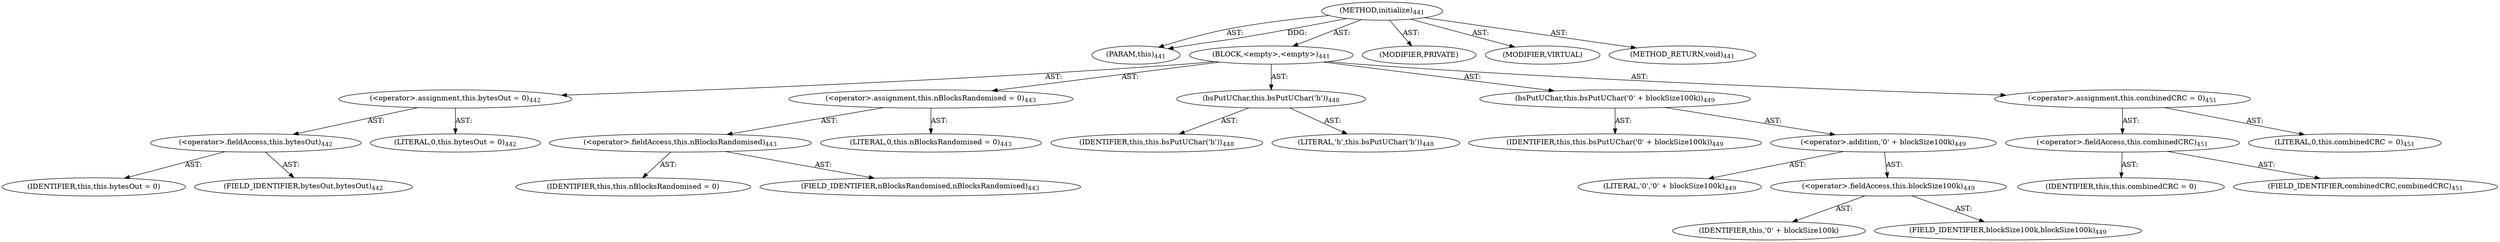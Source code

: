 digraph "initialize" {  
"111669149706" [label = <(METHOD,initialize)<SUB>441</SUB>> ]
"115964116996" [label = <(PARAM,this)<SUB>441</SUB>> ]
"25769803830" [label = <(BLOCK,&lt;empty&gt;,&lt;empty&gt;)<SUB>441</SUB>> ]
"30064771524" [label = <(&lt;operator&gt;.assignment,this.bytesOut = 0)<SUB>442</SUB>> ]
"30064771525" [label = <(&lt;operator&gt;.fieldAccess,this.bytesOut)<SUB>442</SUB>> ]
"68719477144" [label = <(IDENTIFIER,this,this.bytesOut = 0)> ]
"55834574944" [label = <(FIELD_IDENTIFIER,bytesOut,bytesOut)<SUB>442</SUB>> ]
"90194313345" [label = <(LITERAL,0,this.bytesOut = 0)<SUB>442</SUB>> ]
"30064771526" [label = <(&lt;operator&gt;.assignment,this.nBlocksRandomised = 0)<SUB>443</SUB>> ]
"30064771527" [label = <(&lt;operator&gt;.fieldAccess,this.nBlocksRandomised)<SUB>443</SUB>> ]
"68719477145" [label = <(IDENTIFIER,this,this.nBlocksRandomised = 0)> ]
"55834574945" [label = <(FIELD_IDENTIFIER,nBlocksRandomised,nBlocksRandomised)<SUB>443</SUB>> ]
"90194313346" [label = <(LITERAL,0,this.nBlocksRandomised = 0)<SUB>443</SUB>> ]
"30064771528" [label = <(bsPutUChar,this.bsPutUChar('h'))<SUB>448</SUB>> ]
"68719476745" [label = <(IDENTIFIER,this,this.bsPutUChar('h'))<SUB>448</SUB>> ]
"90194313347" [label = <(LITERAL,'h',this.bsPutUChar('h'))<SUB>448</SUB>> ]
"30064771529" [label = <(bsPutUChar,this.bsPutUChar('0' + blockSize100k))<SUB>449</SUB>> ]
"68719476746" [label = <(IDENTIFIER,this,this.bsPutUChar('0' + blockSize100k))<SUB>449</SUB>> ]
"30064771530" [label = <(&lt;operator&gt;.addition,'0' + blockSize100k)<SUB>449</SUB>> ]
"90194313348" [label = <(LITERAL,'0','0' + blockSize100k)<SUB>449</SUB>> ]
"30064771531" [label = <(&lt;operator&gt;.fieldAccess,this.blockSize100k)<SUB>449</SUB>> ]
"68719477146" [label = <(IDENTIFIER,this,'0' + blockSize100k)> ]
"55834574946" [label = <(FIELD_IDENTIFIER,blockSize100k,blockSize100k)<SUB>449</SUB>> ]
"30064771532" [label = <(&lt;operator&gt;.assignment,this.combinedCRC = 0)<SUB>451</SUB>> ]
"30064771533" [label = <(&lt;operator&gt;.fieldAccess,this.combinedCRC)<SUB>451</SUB>> ]
"68719477147" [label = <(IDENTIFIER,this,this.combinedCRC = 0)> ]
"55834574947" [label = <(FIELD_IDENTIFIER,combinedCRC,combinedCRC)<SUB>451</SUB>> ]
"90194313349" [label = <(LITERAL,0,this.combinedCRC = 0)<SUB>451</SUB>> ]
"133143986232" [label = <(MODIFIER,PRIVATE)> ]
"133143986233" [label = <(MODIFIER,VIRTUAL)> ]
"128849018890" [label = <(METHOD_RETURN,void)<SUB>441</SUB>> ]
  "111669149706" -> "115964116996"  [ label = "AST: "] 
  "111669149706" -> "25769803830"  [ label = "AST: "] 
  "111669149706" -> "133143986232"  [ label = "AST: "] 
  "111669149706" -> "133143986233"  [ label = "AST: "] 
  "111669149706" -> "128849018890"  [ label = "AST: "] 
  "25769803830" -> "30064771524"  [ label = "AST: "] 
  "25769803830" -> "30064771526"  [ label = "AST: "] 
  "25769803830" -> "30064771528"  [ label = "AST: "] 
  "25769803830" -> "30064771529"  [ label = "AST: "] 
  "25769803830" -> "30064771532"  [ label = "AST: "] 
  "30064771524" -> "30064771525"  [ label = "AST: "] 
  "30064771524" -> "90194313345"  [ label = "AST: "] 
  "30064771525" -> "68719477144"  [ label = "AST: "] 
  "30064771525" -> "55834574944"  [ label = "AST: "] 
  "30064771526" -> "30064771527"  [ label = "AST: "] 
  "30064771526" -> "90194313346"  [ label = "AST: "] 
  "30064771527" -> "68719477145"  [ label = "AST: "] 
  "30064771527" -> "55834574945"  [ label = "AST: "] 
  "30064771528" -> "68719476745"  [ label = "AST: "] 
  "30064771528" -> "90194313347"  [ label = "AST: "] 
  "30064771529" -> "68719476746"  [ label = "AST: "] 
  "30064771529" -> "30064771530"  [ label = "AST: "] 
  "30064771530" -> "90194313348"  [ label = "AST: "] 
  "30064771530" -> "30064771531"  [ label = "AST: "] 
  "30064771531" -> "68719477146"  [ label = "AST: "] 
  "30064771531" -> "55834574946"  [ label = "AST: "] 
  "30064771532" -> "30064771533"  [ label = "AST: "] 
  "30064771532" -> "90194313349"  [ label = "AST: "] 
  "30064771533" -> "68719477147"  [ label = "AST: "] 
  "30064771533" -> "55834574947"  [ label = "AST: "] 
  "111669149706" -> "115964116996"  [ label = "DDG: "] 
}
